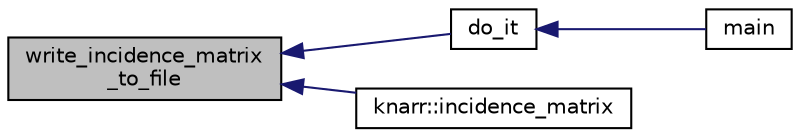 digraph "write_incidence_matrix_to_file"
{
  edge [fontname="Helvetica",fontsize="10",labelfontname="Helvetica",labelfontsize="10"];
  node [fontname="Helvetica",fontsize="10",shape=record];
  rankdir="LR";
  Node16395 [label="write_incidence_matrix\l_to_file",height=0.2,width=0.4,color="black", fillcolor="grey75", style="filled", fontcolor="black"];
  Node16395 -> Node16396 [dir="back",color="midnightblue",fontsize="10",style="solid",fontname="Helvetica"];
  Node16396 [label="do_it",height=0.2,width=0.4,color="black", fillcolor="white", style="filled",URL="$d5/db0/make__design_8_c.html#a566ddd6b6d958e7e5e51fb862966d579"];
  Node16396 -> Node16397 [dir="back",color="midnightblue",fontsize="10",style="solid",fontname="Helvetica"];
  Node16397 [label="main",height=0.2,width=0.4,color="black", fillcolor="white", style="filled",URL="$d5/db0/make__design_8_c.html#a3c04138a5bfe5d72780bb7e82a18e627"];
  Node16395 -> Node16398 [dir="back",color="midnightblue",fontsize="10",style="solid",fontname="Helvetica"];
  Node16398 [label="knarr::incidence_matrix",height=0.2,width=0.4,color="black", fillcolor="white", style="filled",URL="$d7/de5/classknarr.html#a17190785c3e2f76bb588be12ccd3e5f9"];
}
